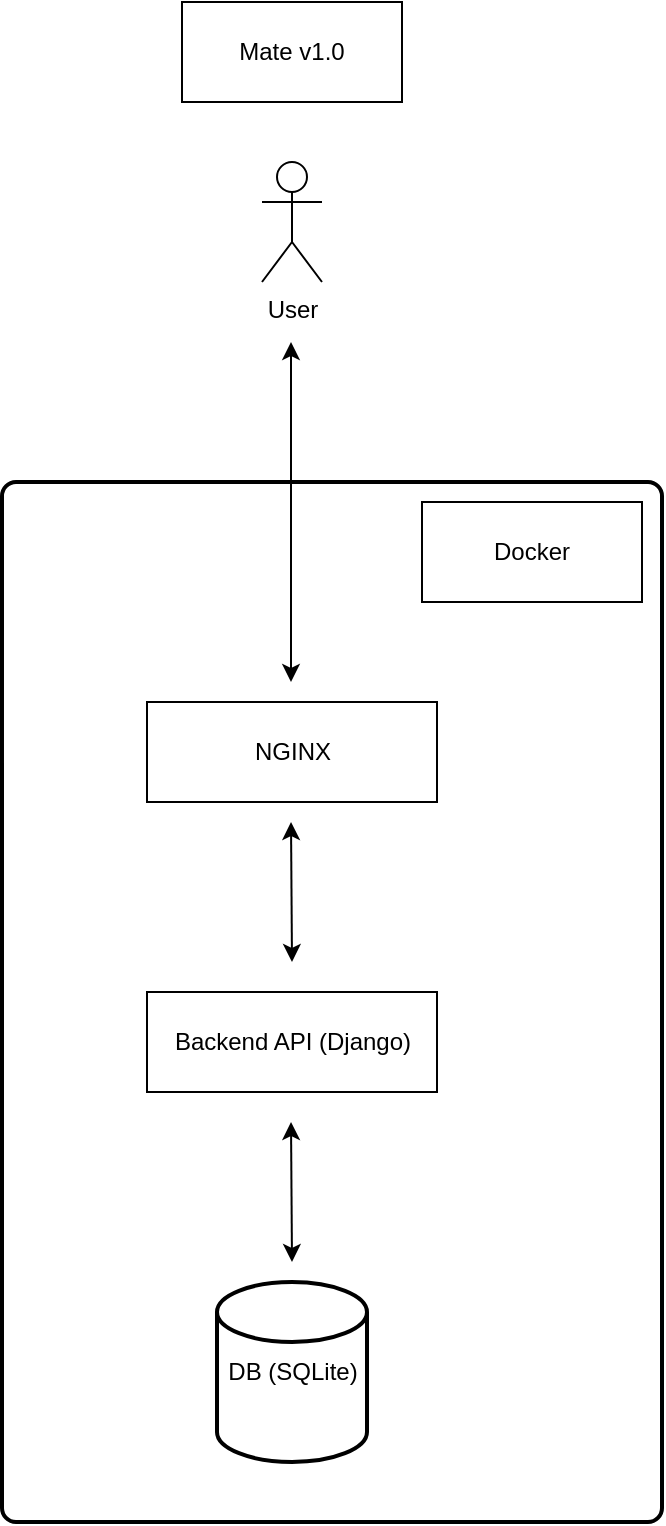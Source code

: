 <mxfile version="28.0.6">
  <diagram name="Page-1" id="hOc_nFMnmv_yZ4tIe0er">
    <mxGraphModel dx="1395" dy="918" grid="1" gridSize="10" guides="1" tooltips="1" connect="1" arrows="1" fold="1" page="1" pageScale="1" pageWidth="827" pageHeight="1169" math="0" shadow="0">
      <root>
        <mxCell id="0" />
        <mxCell id="1" parent="0" />
        <mxCell id="VpJ73iHfvNKKN0SUZJjI-7" value="Mate v1.0" style="html=1;whiteSpace=wrap;" vertex="1" parent="1">
          <mxGeometry x="350" y="70" width="110" height="50" as="geometry" />
        </mxCell>
        <mxCell id="VpJ73iHfvNKKN0SUZJjI-36" value="" style="rounded=1;whiteSpace=wrap;html=1;absoluteArcSize=1;arcSize=14;strokeWidth=2;" vertex="1" parent="1">
          <mxGeometry x="260" y="310" width="330" height="520" as="geometry" />
        </mxCell>
        <mxCell id="VpJ73iHfvNKKN0SUZJjI-29" value="Backend API (Django)" style="html=1;whiteSpace=wrap;" vertex="1" parent="1">
          <mxGeometry x="332.5" y="565" width="145" height="50" as="geometry" />
        </mxCell>
        <mxCell id="VpJ73iHfvNKKN0SUZJjI-30" value="DB (SQLite)" style="strokeWidth=2;html=1;shape=mxgraph.flowchart.database;whiteSpace=wrap;" vertex="1" parent="1">
          <mxGeometry x="367.5" y="710" width="75" height="90" as="geometry" />
        </mxCell>
        <mxCell id="VpJ73iHfvNKKN0SUZJjI-31" value="Docker" style="html=1;whiteSpace=wrap;" vertex="1" parent="1">
          <mxGeometry x="470" y="320" width="110" height="50" as="geometry" />
        </mxCell>
        <mxCell id="VpJ73iHfvNKKN0SUZJjI-32" value="" style="endArrow=classic;startArrow=classic;html=1;rounded=0;" edge="1" parent="1">
          <mxGeometry width="50" height="50" relative="1" as="geometry">
            <mxPoint x="404.5" y="410" as="sourcePoint" />
            <mxPoint x="404.5" y="240" as="targetPoint" />
            <Array as="points" />
          </mxGeometry>
        </mxCell>
        <mxCell id="VpJ73iHfvNKKN0SUZJjI-33" value="" style="endArrow=classic;startArrow=classic;html=1;rounded=0;" edge="1" parent="1">
          <mxGeometry width="50" height="50" relative="1" as="geometry">
            <mxPoint x="405" y="550" as="sourcePoint" />
            <mxPoint x="404.5" y="480" as="targetPoint" />
          </mxGeometry>
        </mxCell>
        <mxCell id="VpJ73iHfvNKKN0SUZJjI-34" value="" style="endArrow=classic;startArrow=classic;html=1;rounded=0;" edge="1" parent="1">
          <mxGeometry width="50" height="50" relative="1" as="geometry">
            <mxPoint x="405" y="700" as="sourcePoint" />
            <mxPoint x="404.5" y="630" as="targetPoint" />
          </mxGeometry>
        </mxCell>
        <mxCell id="VpJ73iHfvNKKN0SUZJjI-35" value="NGINX" style="html=1;whiteSpace=wrap;" vertex="1" parent="1">
          <mxGeometry x="332.5" y="420" width="145" height="50" as="geometry" />
        </mxCell>
        <mxCell id="VpJ73iHfvNKKN0SUZJjI-37" value="User" style="shape=umlActor;verticalLabelPosition=bottom;verticalAlign=top;html=1;" vertex="1" parent="1">
          <mxGeometry x="390" y="150" width="30" height="60" as="geometry" />
        </mxCell>
      </root>
    </mxGraphModel>
  </diagram>
</mxfile>
